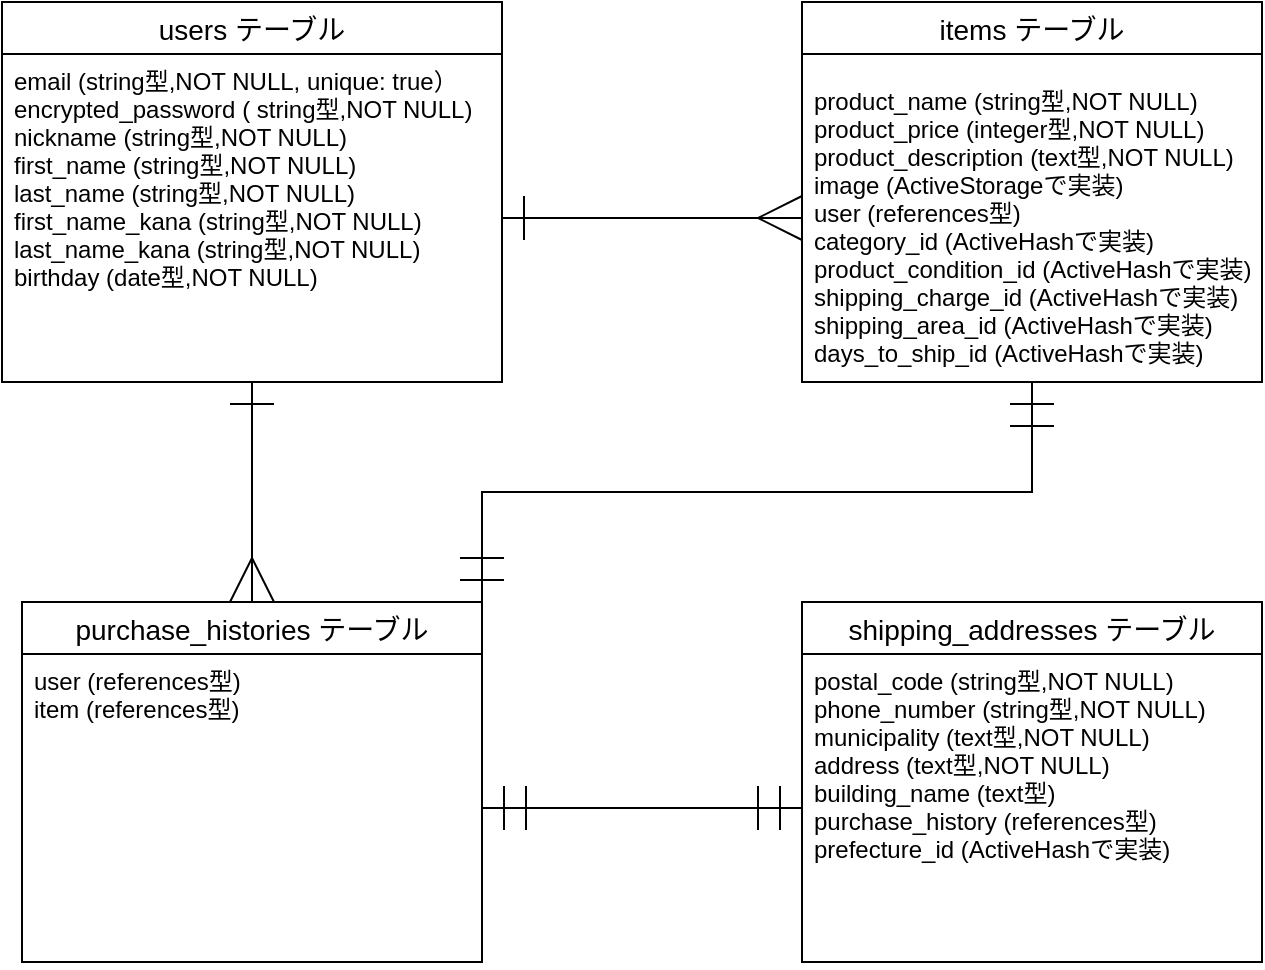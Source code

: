 <mxfile version="13.6.5">
    <diagram id="0iodOSZvTFV6Gy4iI1Kr" name="ページ1">
        <mxGraphModel dx="728" dy="583" grid="1" gridSize="10" guides="1" tooltips="1" connect="1" arrows="1" fold="1" page="1" pageScale="1" pageWidth="827" pageHeight="1169" math="0" shadow="0">
            <root>
                <mxCell id="0"/>
                <mxCell id="1" parent="0"/>
                <mxCell id="20" style="edgeStyle=orthogonalEdgeStyle;rounded=0;orthogonalLoop=1;jettySize=auto;html=1;exitX=0.5;exitY=1;exitDx=0;exitDy=0;entryX=0.5;entryY=0;entryDx=0;entryDy=0;startArrow=ERone;startFill=0;startSize=20;endArrow=ERmany;endFill=0;endSize=20;strokeWidth=1;" parent="1" source="6" target="13" edge="1">
                    <mxGeometry relative="1" as="geometry">
                        <Array as="points">
                            <mxPoint x="165" y="280"/>
                            <mxPoint x="165" y="280"/>
                        </Array>
                    </mxGeometry>
                </mxCell>
                <mxCell id="21" style="edgeStyle=orthogonalEdgeStyle;rounded=0;orthogonalLoop=1;jettySize=auto;html=1;entryX=1;entryY=0;entryDx=0;entryDy=0;startArrow=ERmandOne;startFill=0;startSize=20;endArrow=ERmandOne;endFill=0;endSize=20;strokeWidth=1;exitX=0.5;exitY=1;exitDx=0;exitDy=0;" parent="1" source="11" target="13" edge="1">
                    <mxGeometry relative="1" as="geometry">
                        <mxPoint x="580" y="280" as="sourcePoint"/>
                    </mxGeometry>
                </mxCell>
                <mxCell id="12" value="product_name (string型,NOT NULL)&#10;product_price (integer型,NOT NULL)&#10;product_description (text型,NOT NULL)&#10;image (ActiveStorageで実装)&#10;user (references型)&#10;category_id (ActiveHashで実装)&#10;product_condition_id (ActiveHashで実装)&#10;shipping_charge_id (ActiveHashで実装)&#10;shipping_area_id (ActiveHashで実装)&#10;days_to_ship_id (ActiveHashで実装)" style="text;strokeColor=none;fillColor=none;spacingLeft=4;spacingRight=4;overflow=hidden;rotatable=0;points=[[0,0.5],[1,0.5]];portConstraint=eastwest;fontSize=12;" parent="1" vertex="1">
                    <mxGeometry x="440" y="86" width="230" height="154" as="geometry"/>
                </mxCell>
                <mxCell id="13" value="purchase_histories テーブル" style="swimlane;fontStyle=0;childLayout=stackLayout;horizontal=1;startSize=26;horizontalStack=0;resizeParent=1;resizeParentMax=0;resizeLast=0;collapsible=1;marginBottom=0;align=center;fontSize=14;" parent="1" vertex="1">
                    <mxGeometry x="50" y="350" width="230" height="180" as="geometry">
                        <mxRectangle x="50" y="60" width="50" height="26" as="alternateBounds"/>
                    </mxGeometry>
                </mxCell>
                <mxCell id="14" value="user (references型)&#10;item (references型)" style="text;strokeColor=none;fillColor=none;spacingLeft=4;spacingRight=4;overflow=hidden;rotatable=0;points=[[0,0.5],[1,0.5]];portConstraint=eastwest;fontSize=12;" parent="13" vertex="1">
                    <mxGeometry y="26" width="230" height="154" as="geometry"/>
                </mxCell>
                <mxCell id="15" value="shipping_addresses テーブル" style="swimlane;fontStyle=0;childLayout=stackLayout;horizontal=1;startSize=26;horizontalStack=0;resizeParent=1;resizeParentMax=0;resizeLast=0;collapsible=1;marginBottom=0;align=center;fontSize=14;" parent="1" vertex="1">
                    <mxGeometry x="440" y="350" width="230" height="180" as="geometry">
                        <mxRectangle x="50" y="60" width="50" height="26" as="alternateBounds"/>
                    </mxGeometry>
                </mxCell>
                <mxCell id="16" value="postal_code (string型,NOT NULL)&#10;phone_number (string型,NOT NULL)&#10;municipality (text型,NOT NULL)&#10;address (text型,NOT NULL)&#10;building_name (text型)&#10;purchase_history (references型)&#10;prefecture_id (ActiveHashで実装)" style="text;strokeColor=none;fillColor=none;spacingLeft=4;spacingRight=4;overflow=hidden;rotatable=0;points=[[0,0.5],[1,0.5]];portConstraint=eastwest;fontSize=12;" parent="15" vertex="1">
                    <mxGeometry y="26" width="230" height="154" as="geometry"/>
                </mxCell>
                <mxCell id="22" style="edgeStyle=orthogonalEdgeStyle;rounded=0;orthogonalLoop=1;jettySize=auto;html=1;exitX=1;exitY=0.5;exitDx=0;exitDy=0;entryX=0;entryY=0.5;entryDx=0;entryDy=0;startArrow=ERmandOne;startFill=0;startSize=20;endArrow=ERmandOne;endFill=0;endSize=20;strokeWidth=1;" parent="1" source="14" target="16" edge="1">
                    <mxGeometry relative="1" as="geometry"/>
                </mxCell>
                <mxCell id="6" value="users テーブル" style="swimlane;fontStyle=0;childLayout=stackLayout;horizontal=1;startSize=26;horizontalStack=0;resizeParent=1;resizeParentMax=0;resizeLast=0;collapsible=1;marginBottom=0;align=center;fontSize=14;" parent="1" vertex="1">
                    <mxGeometry x="40" y="50" width="250" height="190" as="geometry">
                        <mxRectangle x="50" y="60" width="50" height="26" as="alternateBounds"/>
                    </mxGeometry>
                </mxCell>
                <mxCell id="8" value="email (string型,NOT NULL, unique: true）&#10;encrypted_password ( string型,NOT NULL)&#10;nickname (string型,NOT NULL)&#10;first_name (string型,NOT NULL)&#10;last_name (string型,NOT NULL)&#10;first_name_kana (string型,NOT NULL)&#10;last_name_kana (string型,NOT NULL)&#10;birthday (date型,NOT NULL)&#10;" style="text;strokeColor=none;fillColor=none;spacingLeft=4;spacingRight=4;overflow=hidden;rotatable=0;points=[[0,0.5],[1,0.5]];portConstraint=eastwest;fontSize=12;" parent="6" vertex="1">
                    <mxGeometry y="26" width="250" height="164" as="geometry"/>
                </mxCell>
                <mxCell id="11" value="items テーブル" style="swimlane;fontStyle=0;childLayout=stackLayout;horizontal=1;startSize=26;horizontalStack=0;resizeParent=1;resizeParentMax=0;resizeLast=0;collapsible=1;marginBottom=0;align=center;fontSize=14;" parent="1" vertex="1">
                    <mxGeometry x="440" y="50" width="230" height="190" as="geometry">
                        <mxRectangle x="50" y="60" width="50" height="26" as="alternateBounds"/>
                    </mxGeometry>
                </mxCell>
                <mxCell id="23" style="edgeStyle=orthogonalEdgeStyle;rounded=0;orthogonalLoop=1;jettySize=auto;html=1;exitX=1;exitY=0.5;exitDx=0;exitDy=0;startArrow=ERone;startFill=0;endArrow=ERmany;endFill=0;endSize=20;startSize=20;" parent="1" source="8" edge="1">
                    <mxGeometry relative="1" as="geometry">
                        <mxPoint x="440" y="158" as="targetPoint"/>
                    </mxGeometry>
                </mxCell>
            </root>
        </mxGraphModel>
    </diagram>
</mxfile>